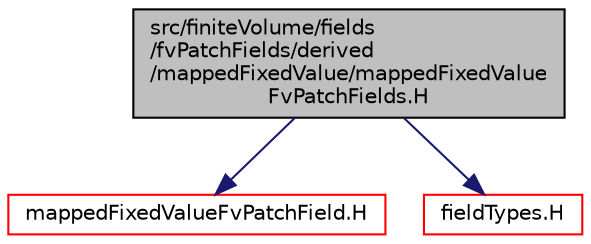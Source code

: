 digraph "src/finiteVolume/fields/fvPatchFields/derived/mappedFixedValue/mappedFixedValueFvPatchFields.H"
{
  bgcolor="transparent";
  edge [fontname="Helvetica",fontsize="10",labelfontname="Helvetica",labelfontsize="10"];
  node [fontname="Helvetica",fontsize="10",shape=record];
  Node1 [label="src/finiteVolume/fields\l/fvPatchFields/derived\l/mappedFixedValue/mappedFixedValue\lFvPatchFields.H",height=0.2,width=0.4,color="black", fillcolor="grey75", style="filled", fontcolor="black"];
  Node1 -> Node2 [color="midnightblue",fontsize="10",style="solid",fontname="Helvetica"];
  Node2 [label="mappedFixedValueFvPatchField.H",height=0.2,width=0.4,color="red",URL="$a05538.html"];
  Node1 -> Node3 [color="midnightblue",fontsize="10",style="solid",fontname="Helvetica"];
  Node3 [label="fieldTypes.H",height=0.2,width=0.4,color="red",URL="$a08114.html",tooltip="Include the header files for all the primitive types that Fields are instantiated for..."];
}
